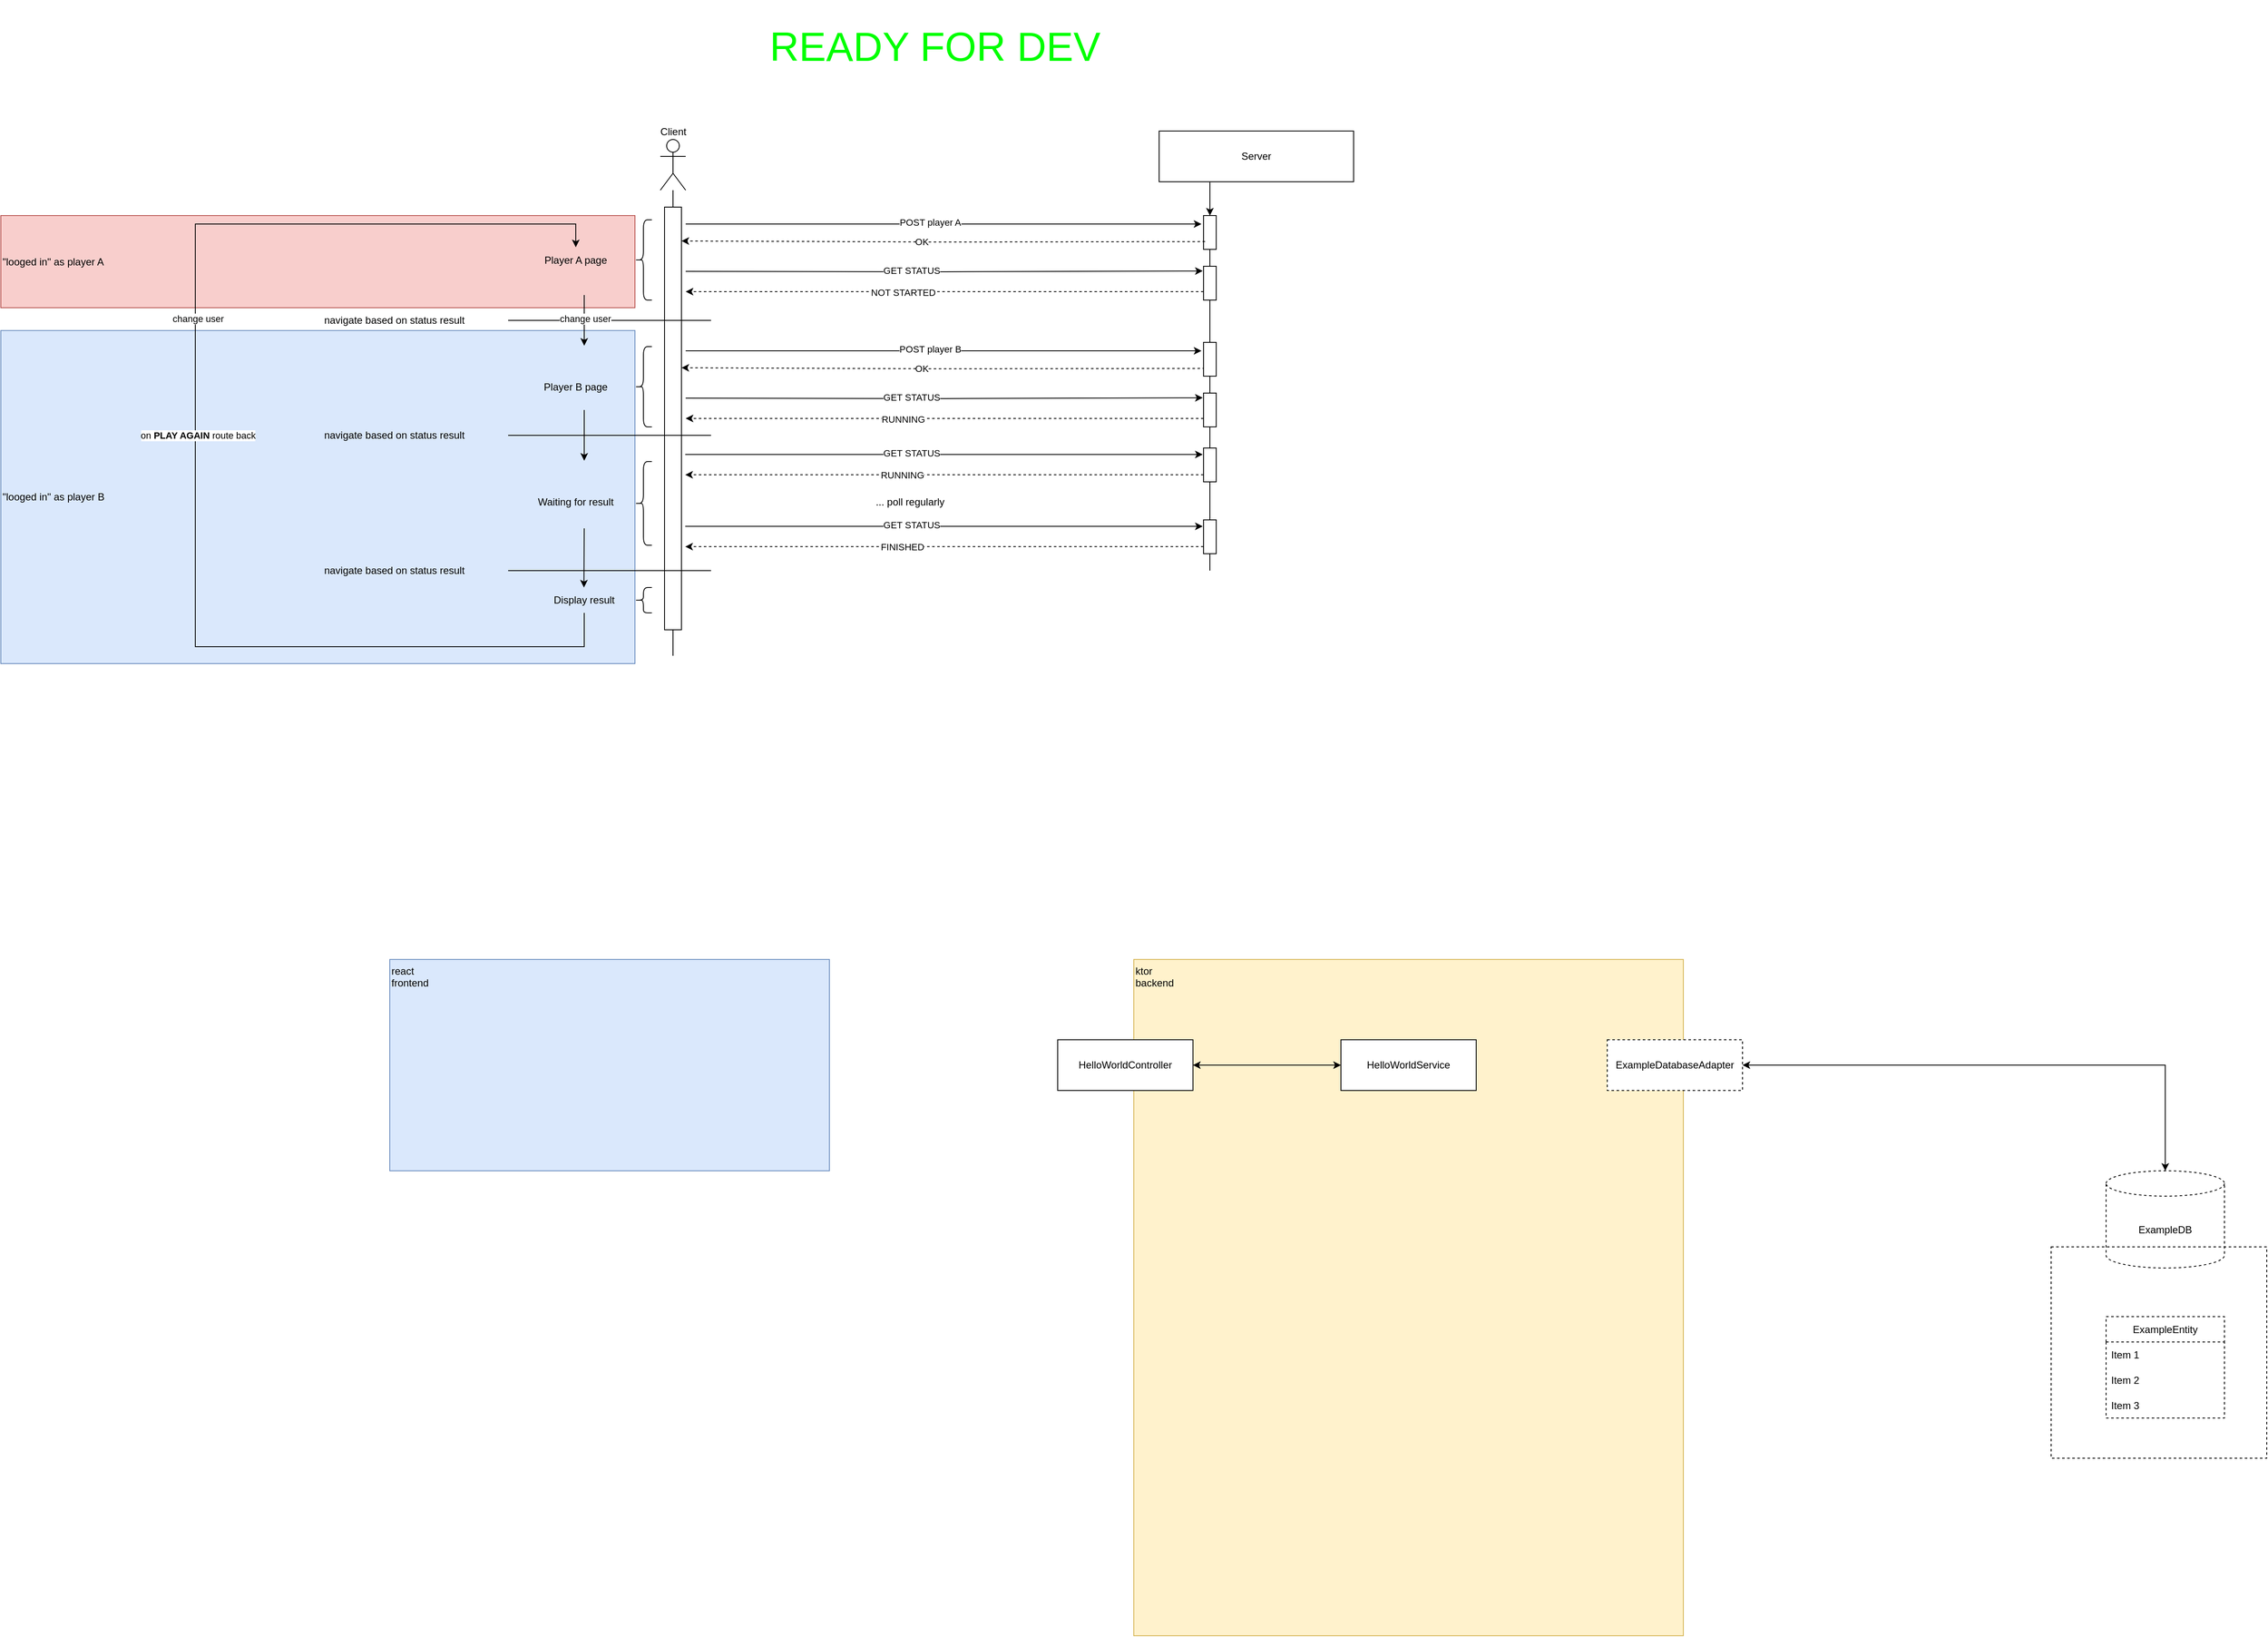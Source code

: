 <mxfile version="24.7.17">
  <diagram name="Page-1" id="0eHJ7MtMPAZvea-WposX">
    <mxGraphModel dx="2590" dy="2038" grid="1" gridSize="10" guides="1" tooltips="1" connect="1" arrows="1" fold="1" page="1" pageScale="1" pageWidth="850" pageHeight="1100" math="0" shadow="0">
      <root>
        <mxCell id="0" />
        <mxCell id="1" parent="0" />
        <mxCell id="OusR4v1maH0W4ZChgaof-77" value="&lt;div align=&quot;left&quot;&gt;&quot;looged in&quot; as player B&lt;br&gt;&lt;/div&gt;" style="rounded=0;whiteSpace=wrap;html=1;fillColor=#dae8fc;strokeColor=#6c8ebf;align=left;" vertex="1" parent="1">
          <mxGeometry x="-420" y="-434" width="750" height="394" as="geometry" />
        </mxCell>
        <mxCell id="OusR4v1maH0W4ZChgaof-76" value="&lt;div align=&quot;left&quot;&gt;&quot;looged in&quot; as player A&lt;br&gt;&lt;/div&gt;" style="rounded=0;whiteSpace=wrap;html=1;fillColor=#f8cecc;strokeColor=#b85450;align=left;" vertex="1" parent="1">
          <mxGeometry x="-420" y="-570" width="750" height="109" as="geometry" />
        </mxCell>
        <mxCell id="KnRI6pCMRfKjTZJ7syq_-1" value="react&lt;br&gt;&lt;div align=&quot;left&quot;&gt;frontend&lt;/div&gt;" style="rounded=0;whiteSpace=wrap;html=1;align=left;horizontal=1;verticalAlign=top;fillColor=#dae8fc;strokeColor=#6c8ebf;" parent="1" vertex="1">
          <mxGeometry x="40" y="310" width="520" height="250" as="geometry" />
        </mxCell>
        <mxCell id="KnRI6pCMRfKjTZJ7syq_-2" value="ktor&lt;br&gt;backend" style="rounded=0;whiteSpace=wrap;html=1;verticalAlign=top;align=left;fillColor=#fff2cc;strokeColor=#d6b656;" parent="1" vertex="1">
          <mxGeometry x="920" y="310" width="650" height="800" as="geometry" />
        </mxCell>
        <mxCell id="KnRI6pCMRfKjTZJ7syq_-6" style="edgeStyle=orthogonalEdgeStyle;rounded=0;orthogonalLoop=1;jettySize=auto;html=1;startArrow=classic;startFill=1;" parent="1" source="KnRI6pCMRfKjTZJ7syq_-3" target="KnRI6pCMRfKjTZJ7syq_-4" edge="1">
          <mxGeometry relative="1" as="geometry" />
        </mxCell>
        <mxCell id="KnRI6pCMRfKjTZJ7syq_-3" value="HelloWorldController" style="rounded=0;whiteSpace=wrap;html=1;" parent="1" vertex="1">
          <mxGeometry x="830" y="405" width="160" height="60" as="geometry" />
        </mxCell>
        <mxCell id="KnRI6pCMRfKjTZJ7syq_-4" value="HelloWorldService" style="rounded=0;whiteSpace=wrap;html=1;" parent="1" vertex="1">
          <mxGeometry x="1165" y="405" width="160" height="60" as="geometry" />
        </mxCell>
        <mxCell id="KnRI6pCMRfKjTZJ7syq_-17" style="edgeStyle=orthogonalEdgeStyle;rounded=0;orthogonalLoop=1;jettySize=auto;html=1;startArrow=classic;startFill=1;" parent="1" source="KnRI6pCMRfKjTZJ7syq_-7" target="KnRI6pCMRfKjTZJ7syq_-8" edge="1">
          <mxGeometry relative="1" as="geometry" />
        </mxCell>
        <mxCell id="KnRI6pCMRfKjTZJ7syq_-7" value="ExampleDatabaseAdapter" style="rounded=0;whiteSpace=wrap;html=1;fillColor=default;dashed=1;" parent="1" vertex="1">
          <mxGeometry x="1480" y="405" width="160" height="60" as="geometry" />
        </mxCell>
        <mxCell id="KnRI6pCMRfKjTZJ7syq_-8" value="ExampleDB" style="shape=cylinder3;whiteSpace=wrap;html=1;boundedLbl=1;backgroundOutline=1;size=15;dashed=1;" parent="1" vertex="1">
          <mxGeometry x="2070" y="560" width="140" height="115" as="geometry" />
        </mxCell>
        <mxCell id="KnRI6pCMRfKjTZJ7syq_-10" value="ExampleEntity" style="swimlane;fontStyle=0;childLayout=stackLayout;horizontal=1;startSize=30;horizontalStack=0;resizeParent=1;resizeParentMax=0;resizeLast=0;collapsible=1;marginBottom=0;whiteSpace=wrap;html=1;dashed=1;" parent="1" vertex="1">
          <mxGeometry x="2070" y="732.5" width="140" height="120" as="geometry" />
        </mxCell>
        <mxCell id="KnRI6pCMRfKjTZJ7syq_-11" value="Item 1" style="text;strokeColor=none;fillColor=none;align=left;verticalAlign=middle;spacingLeft=4;spacingRight=4;overflow=hidden;points=[[0,0.5],[1,0.5]];portConstraint=eastwest;rotatable=0;whiteSpace=wrap;html=1;" parent="KnRI6pCMRfKjTZJ7syq_-10" vertex="1">
          <mxGeometry y="30" width="140" height="30" as="geometry" />
        </mxCell>
        <mxCell id="KnRI6pCMRfKjTZJ7syq_-12" value="Item 2" style="text;strokeColor=none;fillColor=none;align=left;verticalAlign=middle;spacingLeft=4;spacingRight=4;overflow=hidden;points=[[0,0.5],[1,0.5]];portConstraint=eastwest;rotatable=0;whiteSpace=wrap;html=1;" parent="KnRI6pCMRfKjTZJ7syq_-10" vertex="1">
          <mxGeometry y="60" width="140" height="30" as="geometry" />
        </mxCell>
        <mxCell id="KnRI6pCMRfKjTZJ7syq_-13" value="Item 3" style="text;strokeColor=none;fillColor=none;align=left;verticalAlign=middle;spacingLeft=4;spacingRight=4;overflow=hidden;points=[[0,0.5],[1,0.5]];portConstraint=eastwest;rotatable=0;whiteSpace=wrap;html=1;" parent="KnRI6pCMRfKjTZJ7syq_-10" vertex="1">
          <mxGeometry y="90" width="140" height="30" as="geometry" />
        </mxCell>
        <mxCell id="KnRI6pCMRfKjTZJ7syq_-16" value="" style="rounded=0;whiteSpace=wrap;html=1;fillColor=none;dashed=1;" parent="1" vertex="1">
          <mxGeometry x="2005" y="650" width="255" height="250" as="geometry" />
        </mxCell>
        <mxCell id="OusR4v1maH0W4ZChgaof-1" value="Client" style="shape=umlActor;verticalLabelPosition=top;verticalAlign=bottom;html=1;outlineConnect=0;labelPosition=center;align=center;" vertex="1" parent="1">
          <mxGeometry x="360" y="-660" width="30" height="60" as="geometry" />
        </mxCell>
        <mxCell id="OusR4v1maH0W4ZChgaof-8" style="edgeStyle=orthogonalEdgeStyle;rounded=0;orthogonalLoop=1;jettySize=auto;html=1;exitX=0.5;exitY=1;exitDx=0;exitDy=0;endArrow=none;endFill=0;" edge="1" parent="1" source="OusR4v1maH0W4ZChgaof-49">
          <mxGeometry relative="1" as="geometry">
            <mxPoint x="1010" y="-150" as="targetPoint" />
          </mxGeometry>
        </mxCell>
        <mxCell id="OusR4v1maH0W4ZChgaof-51" style="edgeStyle=orthogonalEdgeStyle;rounded=0;orthogonalLoop=1;jettySize=auto;html=1;exitX=0.261;exitY=1.01;exitDx=0;exitDy=0;exitPerimeter=0;" edge="1" parent="1" source="OusR4v1maH0W4ZChgaof-4" target="OusR4v1maH0W4ZChgaof-11">
          <mxGeometry relative="1" as="geometry" />
        </mxCell>
        <mxCell id="OusR4v1maH0W4ZChgaof-4" value="Server" style="rounded=0;whiteSpace=wrap;html=1;" vertex="1" parent="1">
          <mxGeometry x="950" y="-670" width="230" height="60" as="geometry" />
        </mxCell>
        <mxCell id="OusR4v1maH0W4ZChgaof-7" value="" style="endArrow=none;html=1;rounded=0;" edge="1" parent="1" source="OusR4v1maH0W4ZChgaof-9" target="OusR4v1maH0W4ZChgaof-1">
          <mxGeometry width="50" height="50" relative="1" as="geometry">
            <mxPoint x="375" y="-158.947" as="sourcePoint" />
            <mxPoint x="400" y="-520" as="targetPoint" />
          </mxGeometry>
        </mxCell>
        <mxCell id="OusR4v1maH0W4ZChgaof-10" value="" style="endArrow=none;html=1;rounded=0;" edge="1" parent="1" target="OusR4v1maH0W4ZChgaof-9">
          <mxGeometry width="50" height="50" relative="1" as="geometry">
            <mxPoint x="375" y="-49.259" as="sourcePoint" />
            <mxPoint x="375" y="-600" as="targetPoint" />
          </mxGeometry>
        </mxCell>
        <mxCell id="OusR4v1maH0W4ZChgaof-9" value="" style="rounded=0;whiteSpace=wrap;html=1;" vertex="1" parent="1">
          <mxGeometry x="365" y="-580" width="20" height="500" as="geometry" />
        </mxCell>
        <mxCell id="OusR4v1maH0W4ZChgaof-11" value="" style="rounded=0;whiteSpace=wrap;html=1;" vertex="1" parent="1">
          <mxGeometry x="1002.5" y="-570" width="15" height="40" as="geometry" />
        </mxCell>
        <mxCell id="OusR4v1maH0W4ZChgaof-13" value="" style="endArrow=classic;html=1;rounded=0;jumpSize=0;" edge="1" parent="1">
          <mxGeometry width="50" height="50" relative="1" as="geometry">
            <mxPoint x="390" y="-560" as="sourcePoint" />
            <mxPoint x="1000" y="-560" as="targetPoint" />
          </mxGeometry>
        </mxCell>
        <mxCell id="OusR4v1maH0W4ZChgaof-14" value="POST player A" style="edgeLabel;html=1;align=center;verticalAlign=middle;resizable=0;points=[];" vertex="1" connectable="0" parent="OusR4v1maH0W4ZChgaof-13">
          <mxGeometry x="-0.052" y="2" relative="1" as="geometry">
            <mxPoint as="offset" />
          </mxGeometry>
        </mxCell>
        <mxCell id="OusR4v1maH0W4ZChgaof-15" style="edgeStyle=orthogonalEdgeStyle;rounded=0;orthogonalLoop=1;jettySize=auto;html=1;exitX=0;exitY=0.75;exitDx=0;exitDy=0;entryX=0.907;entryY=0.345;entryDx=0;entryDy=0;entryPerimeter=0;dashed=1;" edge="1" parent="1">
          <mxGeometry relative="1" as="geometry">
            <mxPoint x="1004.36" y="-539.2" as="sourcePoint" />
            <mxPoint x="385.0" y="-539.95" as="targetPoint" />
          </mxGeometry>
        </mxCell>
        <mxCell id="OusR4v1maH0W4ZChgaof-16" value="OK" style="edgeLabel;html=1;align=center;verticalAlign=middle;resizable=0;points=[];" vertex="1" connectable="0" parent="OusR4v1maH0W4ZChgaof-15">
          <mxGeometry x="0.084" relative="1" as="geometry">
            <mxPoint as="offset" />
          </mxGeometry>
        </mxCell>
        <mxCell id="OusR4v1maH0W4ZChgaof-18" style="edgeStyle=orthogonalEdgeStyle;rounded=0;orthogonalLoop=1;jettySize=auto;html=1;entryX=-0.066;entryY=0.139;entryDx=0;entryDy=0;entryPerimeter=0;" edge="1" parent="1" target="OusR4v1maH0W4ZChgaof-17">
          <mxGeometry relative="1" as="geometry">
            <mxPoint x="390" y="-504" as="sourcePoint" />
          </mxGeometry>
        </mxCell>
        <mxCell id="OusR4v1maH0W4ZChgaof-19" value="GET STATUS" style="edgeLabel;html=1;align=center;verticalAlign=middle;resizable=0;points=[];" vertex="1" connectable="0" parent="OusR4v1maH0W4ZChgaof-18">
          <mxGeometry x="-0.128" y="2" relative="1" as="geometry">
            <mxPoint as="offset" />
          </mxGeometry>
        </mxCell>
        <mxCell id="OusR4v1maH0W4ZChgaof-20" style="edgeStyle=orthogonalEdgeStyle;rounded=0;orthogonalLoop=1;jettySize=auto;html=1;exitX=0;exitY=0.75;exitDx=0;exitDy=0;dashed=1;" edge="1" parent="1" source="OusR4v1maH0W4ZChgaof-17">
          <mxGeometry relative="1" as="geometry">
            <mxPoint x="390" y="-480" as="targetPoint" />
          </mxGeometry>
        </mxCell>
        <mxCell id="OusR4v1maH0W4ZChgaof-21" value="NOT STARTED" style="edgeLabel;html=1;align=center;verticalAlign=middle;resizable=0;points=[];" vertex="1" connectable="0" parent="OusR4v1maH0W4ZChgaof-20">
          <mxGeometry x="0.163" relative="1" as="geometry">
            <mxPoint as="offset" />
          </mxGeometry>
        </mxCell>
        <mxCell id="OusR4v1maH0W4ZChgaof-22" value="Player A page" style="text;html=1;align=center;verticalAlign=middle;whiteSpace=wrap;rounded=0;" vertex="1" parent="1">
          <mxGeometry x="190" y="-532.5" width="140" height="30" as="geometry" />
        </mxCell>
        <mxCell id="OusR4v1maH0W4ZChgaof-23" value="" style="shape=curlyBracket;whiteSpace=wrap;html=1;rounded=1;labelPosition=left;verticalLabelPosition=middle;align=right;verticalAlign=middle;" vertex="1" parent="1">
          <mxGeometry x="330" y="-565" width="20" height="95" as="geometry" />
        </mxCell>
        <mxCell id="OusR4v1maH0W4ZChgaof-24" value="" style="line;strokeWidth=1;fillColor=none;align=left;verticalAlign=middle;spacingTop=-1;spacingLeft=3;spacingRight=3;rotatable=0;labelPosition=right;points=[];portConstraint=eastwest;strokeColor=inherit;" vertex="1" parent="1">
          <mxGeometry x="180" y="-450" width="240" height="8" as="geometry" />
        </mxCell>
        <mxCell id="OusR4v1maH0W4ZChgaof-25" value="" style="endArrow=classic;html=1;rounded=0;" edge="1" parent="1">
          <mxGeometry width="50" height="50" relative="1" as="geometry">
            <mxPoint x="270" y="-476" as="sourcePoint" />
            <mxPoint x="270" y="-416" as="targetPoint" />
          </mxGeometry>
        </mxCell>
        <mxCell id="OusR4v1maH0W4ZChgaof-79" value="change user" style="edgeLabel;html=1;align=center;verticalAlign=middle;resizable=0;points=[];" vertex="1" connectable="0" parent="OusR4v1maH0W4ZChgaof-25">
          <mxGeometry x="-0.063" y="1" relative="1" as="geometry">
            <mxPoint as="offset" />
          </mxGeometry>
        </mxCell>
        <mxCell id="OusR4v1maH0W4ZChgaof-26" value="navigate based on status result" style="text;html=1;align=center;verticalAlign=middle;resizable=0;points=[];autosize=1;strokeColor=none;fillColor=none;" vertex="1" parent="1">
          <mxGeometry x="-80" y="-461" width="250" height="30" as="geometry" />
        </mxCell>
        <mxCell id="OusR4v1maH0W4ZChgaof-28" value="" style="endArrow=classic;html=1;rounded=0;jumpSize=0;" edge="1" parent="1">
          <mxGeometry width="50" height="50" relative="1" as="geometry">
            <mxPoint x="390" y="-410" as="sourcePoint" />
            <mxPoint x="1000" y="-410" as="targetPoint" />
          </mxGeometry>
        </mxCell>
        <mxCell id="OusR4v1maH0W4ZChgaof-29" value="POST player B" style="edgeLabel;html=1;align=center;verticalAlign=middle;resizable=0;points=[];" vertex="1" connectable="0" parent="OusR4v1maH0W4ZChgaof-28">
          <mxGeometry x="-0.052" y="2" relative="1" as="geometry">
            <mxPoint as="offset" />
          </mxGeometry>
        </mxCell>
        <mxCell id="OusR4v1maH0W4ZChgaof-30" style="edgeStyle=orthogonalEdgeStyle;rounded=0;orthogonalLoop=1;jettySize=auto;html=1;exitX=0;exitY=0.75;exitDx=0;exitDy=0;entryX=0.907;entryY=0.345;entryDx=0;entryDy=0;entryPerimeter=0;dashed=1;" edge="1" parent="1">
          <mxGeometry relative="1" as="geometry">
            <mxPoint x="1004.36" y="-389.2" as="sourcePoint" />
            <mxPoint x="385.0" y="-389.95" as="targetPoint" />
          </mxGeometry>
        </mxCell>
        <mxCell id="OusR4v1maH0W4ZChgaof-31" value="OK" style="edgeLabel;html=1;align=center;verticalAlign=middle;resizable=0;points=[];" vertex="1" connectable="0" parent="OusR4v1maH0W4ZChgaof-30">
          <mxGeometry x="0.084" relative="1" as="geometry">
            <mxPoint as="offset" />
          </mxGeometry>
        </mxCell>
        <mxCell id="OusR4v1maH0W4ZChgaof-33" style="edgeStyle=orthogonalEdgeStyle;rounded=0;orthogonalLoop=1;jettySize=auto;html=1;entryX=-0.066;entryY=0.139;entryDx=0;entryDy=0;entryPerimeter=0;" edge="1" parent="1" target="OusR4v1maH0W4ZChgaof-32">
          <mxGeometry relative="1" as="geometry">
            <mxPoint x="390" y="-354" as="sourcePoint" />
          </mxGeometry>
        </mxCell>
        <mxCell id="OusR4v1maH0W4ZChgaof-34" value="GET STATUS" style="edgeLabel;html=1;align=center;verticalAlign=middle;resizable=0;points=[];" vertex="1" connectable="0" parent="OusR4v1maH0W4ZChgaof-33">
          <mxGeometry x="-0.128" y="2" relative="1" as="geometry">
            <mxPoint as="offset" />
          </mxGeometry>
        </mxCell>
        <mxCell id="OusR4v1maH0W4ZChgaof-35" style="edgeStyle=orthogonalEdgeStyle;rounded=0;orthogonalLoop=1;jettySize=auto;html=1;exitX=0;exitY=0.75;exitDx=0;exitDy=0;dashed=1;" edge="1" parent="1" source="OusR4v1maH0W4ZChgaof-32">
          <mxGeometry relative="1" as="geometry">
            <mxPoint x="390" y="-330" as="targetPoint" />
          </mxGeometry>
        </mxCell>
        <mxCell id="OusR4v1maH0W4ZChgaof-36" value="RUNNING" style="edgeLabel;html=1;align=center;verticalAlign=middle;resizable=0;points=[];" vertex="1" connectable="0" parent="OusR4v1maH0W4ZChgaof-35">
          <mxGeometry x="0.163" relative="1" as="geometry">
            <mxPoint as="offset" />
          </mxGeometry>
        </mxCell>
        <mxCell id="OusR4v1maH0W4ZChgaof-37" value="Player B page" style="text;html=1;align=center;verticalAlign=middle;whiteSpace=wrap;rounded=0;" vertex="1" parent="1">
          <mxGeometry x="190" y="-382.5" width="140" height="30" as="geometry" />
        </mxCell>
        <mxCell id="OusR4v1maH0W4ZChgaof-38" value="" style="shape=curlyBracket;whiteSpace=wrap;html=1;rounded=1;labelPosition=left;verticalLabelPosition=middle;align=right;verticalAlign=middle;" vertex="1" parent="1">
          <mxGeometry x="330" y="-415" width="20" height="95" as="geometry" />
        </mxCell>
        <mxCell id="OusR4v1maH0W4ZChgaof-43" value="" style="line;strokeWidth=1;fillColor=none;align=left;verticalAlign=middle;spacingTop=-1;spacingLeft=3;spacingRight=3;rotatable=0;labelPosition=right;points=[];portConstraint=eastwest;strokeColor=inherit;" vertex="1" parent="1">
          <mxGeometry x="180" y="-314" width="240" height="8" as="geometry" />
        </mxCell>
        <mxCell id="OusR4v1maH0W4ZChgaof-44" value="" style="endArrow=classic;html=1;rounded=0;" edge="1" parent="1">
          <mxGeometry width="50" height="50" relative="1" as="geometry">
            <mxPoint x="270" y="-340" as="sourcePoint" />
            <mxPoint x="270" y="-280" as="targetPoint" />
          </mxGeometry>
        </mxCell>
        <mxCell id="OusR4v1maH0W4ZChgaof-45" value="navigate based on status result" style="text;html=1;align=center;verticalAlign=middle;resizable=0;points=[];autosize=1;strokeColor=none;fillColor=none;" vertex="1" parent="1">
          <mxGeometry x="-80" y="-325" width="250" height="30" as="geometry" />
        </mxCell>
        <mxCell id="OusR4v1maH0W4ZChgaof-46" value="Waiting for result" style="text;html=1;align=center;verticalAlign=middle;whiteSpace=wrap;rounded=0;" vertex="1" parent="1">
          <mxGeometry x="190" y="-246.5" width="140" height="30" as="geometry" />
        </mxCell>
        <mxCell id="OusR4v1maH0W4ZChgaof-47" value="" style="shape=curlyBracket;whiteSpace=wrap;html=1;rounded=1;labelPosition=left;verticalLabelPosition=middle;align=right;verticalAlign=middle;" vertex="1" parent="1">
          <mxGeometry x="330" y="-279" width="20" height="99" as="geometry" />
        </mxCell>
        <mxCell id="OusR4v1maH0W4ZChgaof-50" value="" style="edgeStyle=orthogonalEdgeStyle;rounded=0;orthogonalLoop=1;jettySize=auto;html=1;exitX=0.5;exitY=1;exitDx=0;exitDy=0;endArrow=none;endFill=0;" edge="1" parent="1" source="OusR4v1maH0W4ZChgaof-11" target="OusR4v1maH0W4ZChgaof-49">
          <mxGeometry relative="1" as="geometry">
            <mxPoint x="1009.846" y="124.615" as="targetPoint" />
            <mxPoint x="1010" y="-530" as="sourcePoint" />
          </mxGeometry>
        </mxCell>
        <mxCell id="OusR4v1maH0W4ZChgaof-49" value="" style="rounded=0;whiteSpace=wrap;html=1;" vertex="1" parent="1">
          <mxGeometry x="1002.5" y="-295" width="15" height="40" as="geometry" />
        </mxCell>
        <mxCell id="OusR4v1maH0W4ZChgaof-32" value="" style="rounded=0;whiteSpace=wrap;html=1;" vertex="1" parent="1">
          <mxGeometry x="1002.5" y="-360" width="15" height="40" as="geometry" />
        </mxCell>
        <mxCell id="OusR4v1maH0W4ZChgaof-27" value="" style="rounded=0;whiteSpace=wrap;html=1;" vertex="1" parent="1">
          <mxGeometry x="1002.5" y="-420" width="15" height="40" as="geometry" />
        </mxCell>
        <mxCell id="OusR4v1maH0W4ZChgaof-17" value="" style="rounded=0;whiteSpace=wrap;html=1;" vertex="1" parent="1">
          <mxGeometry x="1002.5" y="-510" width="15" height="40" as="geometry" />
        </mxCell>
        <mxCell id="OusR4v1maH0W4ZChgaof-52" style="edgeStyle=orthogonalEdgeStyle;rounded=0;orthogonalLoop=1;jettySize=auto;html=1;entryX=-0.066;entryY=0.139;entryDx=0;entryDy=0;entryPerimeter=0;" edge="1" parent="1">
          <mxGeometry relative="1" as="geometry">
            <mxPoint x="389.5" y="-287.36" as="sourcePoint" />
            <mxPoint x="1001.5" y="-287.36" as="targetPoint" />
          </mxGeometry>
        </mxCell>
        <mxCell id="OusR4v1maH0W4ZChgaof-53" value="GET STATUS" style="edgeLabel;html=1;align=center;verticalAlign=middle;resizable=0;points=[];" vertex="1" connectable="0" parent="OusR4v1maH0W4ZChgaof-52">
          <mxGeometry x="-0.128" y="2" relative="1" as="geometry">
            <mxPoint as="offset" />
          </mxGeometry>
        </mxCell>
        <mxCell id="OusR4v1maH0W4ZChgaof-54" style="edgeStyle=orthogonalEdgeStyle;rounded=0;orthogonalLoop=1;jettySize=auto;html=1;exitX=0;exitY=0.75;exitDx=0;exitDy=0;dashed=1;" edge="1" parent="1">
          <mxGeometry relative="1" as="geometry">
            <mxPoint x="389.5" y="-263.36" as="targetPoint" />
            <mxPoint x="1002.5" y="-263.36" as="sourcePoint" />
          </mxGeometry>
        </mxCell>
        <mxCell id="OusR4v1maH0W4ZChgaof-55" value="RUNNING" style="edgeLabel;html=1;align=center;verticalAlign=middle;resizable=0;points=[];" vertex="1" connectable="0" parent="OusR4v1maH0W4ZChgaof-54">
          <mxGeometry x="0.163" relative="1" as="geometry">
            <mxPoint as="offset" />
          </mxGeometry>
        </mxCell>
        <mxCell id="OusR4v1maH0W4ZChgaof-56" value="" style="rounded=0;whiteSpace=wrap;html=1;" vertex="1" parent="1">
          <mxGeometry x="1002.5" y="-210" width="15" height="40" as="geometry" />
        </mxCell>
        <mxCell id="OusR4v1maH0W4ZChgaof-57" style="edgeStyle=orthogonalEdgeStyle;rounded=0;orthogonalLoop=1;jettySize=auto;html=1;entryX=-0.066;entryY=0.139;entryDx=0;entryDy=0;entryPerimeter=0;" edge="1" parent="1">
          <mxGeometry relative="1" as="geometry">
            <mxPoint x="389.5" y="-202.36" as="sourcePoint" />
            <mxPoint x="1001.5" y="-202.36" as="targetPoint" />
          </mxGeometry>
        </mxCell>
        <mxCell id="OusR4v1maH0W4ZChgaof-58" value="GET STATUS" style="edgeLabel;html=1;align=center;verticalAlign=middle;resizable=0;points=[];" vertex="1" connectable="0" parent="OusR4v1maH0W4ZChgaof-57">
          <mxGeometry x="-0.128" y="2" relative="1" as="geometry">
            <mxPoint as="offset" />
          </mxGeometry>
        </mxCell>
        <mxCell id="OusR4v1maH0W4ZChgaof-59" style="edgeStyle=orthogonalEdgeStyle;rounded=0;orthogonalLoop=1;jettySize=auto;html=1;exitX=0;exitY=0.75;exitDx=0;exitDy=0;dashed=1;" edge="1" parent="1">
          <mxGeometry relative="1" as="geometry">
            <mxPoint x="389.5" y="-178.36" as="targetPoint" />
            <mxPoint x="1002.5" y="-178.36" as="sourcePoint" />
          </mxGeometry>
        </mxCell>
        <mxCell id="OusR4v1maH0W4ZChgaof-60" value="FINISHED" style="edgeLabel;html=1;align=center;verticalAlign=middle;resizable=0;points=[];" vertex="1" connectable="0" parent="OusR4v1maH0W4ZChgaof-59">
          <mxGeometry x="0.163" relative="1" as="geometry">
            <mxPoint as="offset" />
          </mxGeometry>
        </mxCell>
        <mxCell id="OusR4v1maH0W4ZChgaof-61" value="... poll regularly" style="text;html=1;align=center;verticalAlign=middle;resizable=0;points=[];autosize=1;strokeColor=none;fillColor=none;" vertex="1" parent="1">
          <mxGeometry x="580" y="-246.5" width="150" height="30" as="geometry" />
        </mxCell>
        <mxCell id="OusR4v1maH0W4ZChgaof-67" value="" style="line;strokeWidth=1;fillColor=none;align=left;verticalAlign=middle;spacingTop=-1;spacingLeft=3;spacingRight=3;rotatable=0;labelPosition=right;points=[];portConstraint=eastwest;strokeColor=inherit;" vertex="1" parent="1">
          <mxGeometry x="180" y="-154" width="240" height="8" as="geometry" />
        </mxCell>
        <mxCell id="OusR4v1maH0W4ZChgaof-68" value="" style="endArrow=classic;html=1;rounded=0;" edge="1" parent="1">
          <mxGeometry width="50" height="50" relative="1" as="geometry">
            <mxPoint x="270" y="-200" as="sourcePoint" />
            <mxPoint x="269.64" y="-130" as="targetPoint" />
          </mxGeometry>
        </mxCell>
        <mxCell id="OusR4v1maH0W4ZChgaof-69" value="navigate based on status result" style="text;html=1;align=center;verticalAlign=middle;resizable=0;points=[];autosize=1;strokeColor=none;fillColor=none;" vertex="1" parent="1">
          <mxGeometry x="-80" y="-165" width="250" height="30" as="geometry" />
        </mxCell>
        <mxCell id="OusR4v1maH0W4ZChgaof-72" style="edgeStyle=orthogonalEdgeStyle;rounded=0;orthogonalLoop=1;jettySize=auto;html=1;exitX=0.5;exitY=1;exitDx=0;exitDy=0;entryX=0.5;entryY=0;entryDx=0;entryDy=0;" edge="1" parent="1" source="OusR4v1maH0W4ZChgaof-70" target="OusR4v1maH0W4ZChgaof-22">
          <mxGeometry relative="1" as="geometry">
            <mxPoint x="290" y="-550" as="targetPoint" />
            <Array as="points">
              <mxPoint x="270" y="-60" />
              <mxPoint x="-190" y="-60" />
              <mxPoint x="-190" y="-560" />
              <mxPoint x="260" y="-560" />
            </Array>
          </mxGeometry>
        </mxCell>
        <mxCell id="OusR4v1maH0W4ZChgaof-73" value="on &lt;b&gt;PLAY AGAIN&lt;/b&gt; route back" style="edgeLabel;html=1;align=center;verticalAlign=middle;resizable=0;points=[];" vertex="1" connectable="0" parent="OusR4v1maH0W4ZChgaof-72">
          <mxGeometry x="0.016" y="-3" relative="1" as="geometry">
            <mxPoint as="offset" />
          </mxGeometry>
        </mxCell>
        <mxCell id="OusR4v1maH0W4ZChgaof-78" value="change user" style="edgeLabel;html=1;align=center;verticalAlign=middle;resizable=0;points=[];" vertex="1" connectable="0" parent="OusR4v1maH0W4ZChgaof-72">
          <mxGeometry x="0.203" y="-3" relative="1" as="geometry">
            <mxPoint as="offset" />
          </mxGeometry>
        </mxCell>
        <mxCell id="OusR4v1maH0W4ZChgaof-70" value="Display result" style="text;html=1;align=center;verticalAlign=middle;whiteSpace=wrap;rounded=0;" vertex="1" parent="1">
          <mxGeometry x="200" y="-130" width="140" height="30" as="geometry" />
        </mxCell>
        <mxCell id="OusR4v1maH0W4ZChgaof-71" value="" style="shape=curlyBracket;whiteSpace=wrap;html=1;rounded=1;labelPosition=left;verticalLabelPosition=middle;align=right;verticalAlign=middle;" vertex="1" parent="1">
          <mxGeometry x="330" y="-130" width="20" height="30" as="geometry" />
        </mxCell>
        <mxCell id="OusR4v1maH0W4ZChgaof-75" value="READY FOR DEV" style="text;html=1;align=center;verticalAlign=middle;whiteSpace=wrap;rounded=0;fillColor=none;fontColor=#00FF00;fontSize=48;" vertex="1" parent="1">
          <mxGeometry x="440" y="-825" width="490" height="110" as="geometry" />
        </mxCell>
      </root>
    </mxGraphModel>
  </diagram>
</mxfile>
